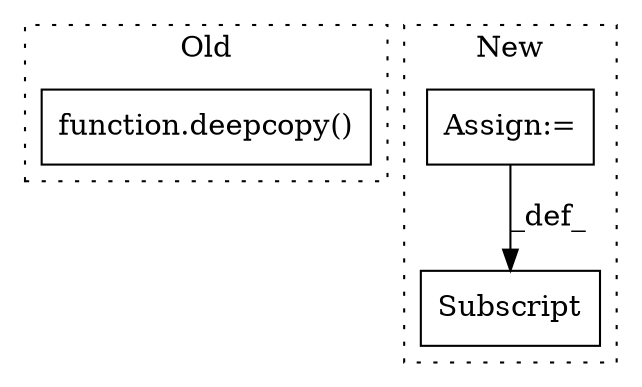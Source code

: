 digraph G {
subgraph cluster0 {
1 [label="function.deepcopy()" a="75" s="6648,6670" l="9,1" shape="box"];
label = "Old";
style="dotted";
}
subgraph cluster1 {
2 [label="Subscript" a="63" s="7083,0" l="19,0" shape="box"];
3 [label="Assign:=" a="68" s="7102" l="3" shape="box"];
label = "New";
style="dotted";
}
3 -> 2 [label="_def_"];
}